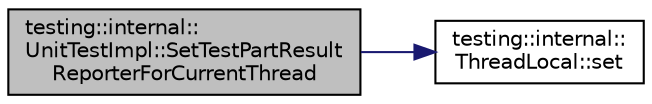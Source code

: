 digraph "testing::internal::UnitTestImpl::SetTestPartResultReporterForCurrentThread"
{
 // LATEX_PDF_SIZE
  bgcolor="transparent";
  edge [fontname="Helvetica",fontsize="10",labelfontname="Helvetica",labelfontsize="10"];
  node [fontname="Helvetica",fontsize="10",shape=record];
  rankdir="LR";
  Node1 [label="testing::internal::\lUnitTestImpl::SetTestPartResult\lReporterForCurrentThread",height=0.2,width=0.4,color="black", fillcolor="grey75", style="filled", fontcolor="black",tooltip=" "];
  Node1 -> Node2 [color="midnightblue",fontsize="10",style="solid",fontname="Helvetica"];
  Node2 [label="testing::internal::\lThreadLocal::set",height=0.2,width=0.4,color="black",URL="$classtesting_1_1internal_1_1ThreadLocal.html#ab5ebc7ba07426cef7167afa2a7707eb4",tooltip=" "];
}
